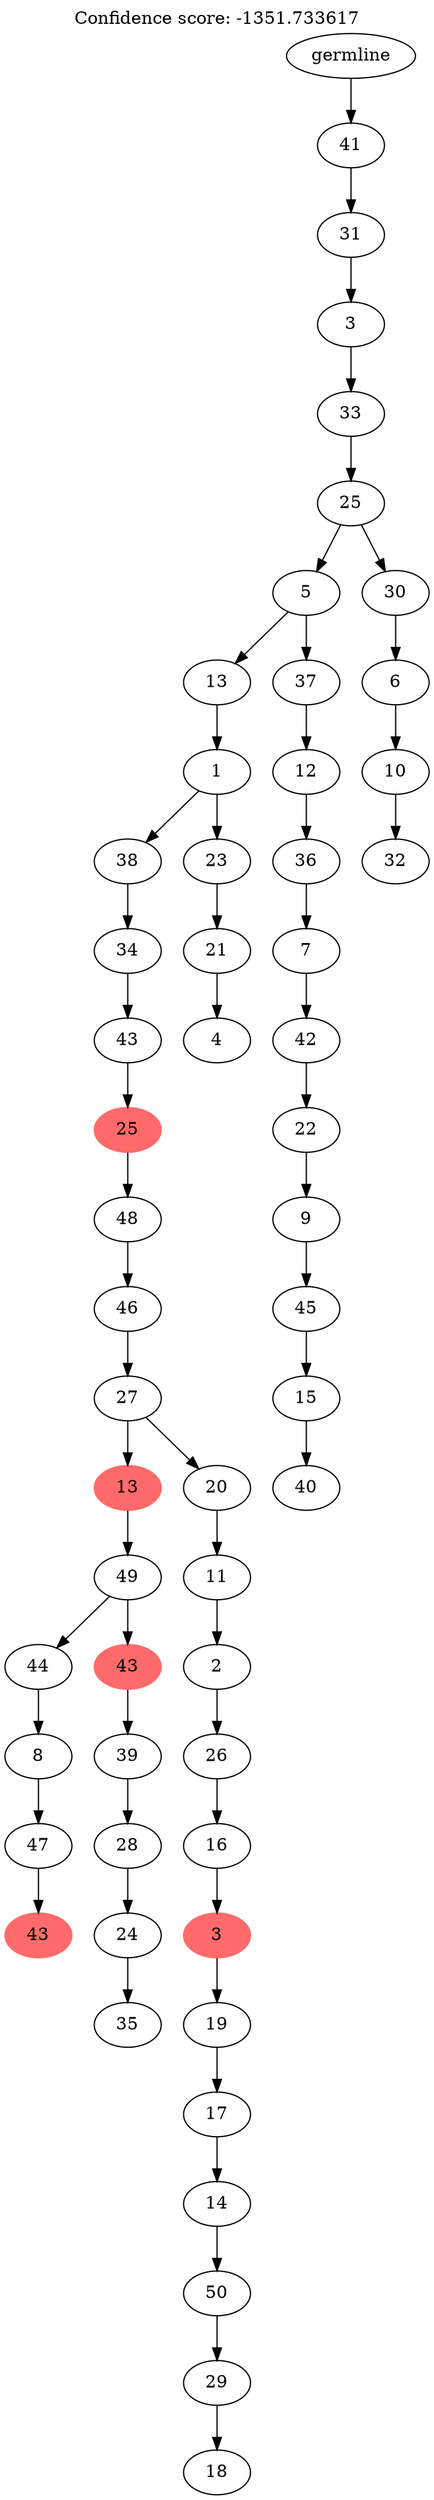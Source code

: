 digraph g {
	"54" -> "55";
	"55" [color=indianred1, style=filled, label="43"];
	"53" -> "54";
	"54" [label="47"];
	"52" -> "53";
	"53" [label="8"];
	"50" -> "51";
	"51" [label="35"];
	"49" -> "50";
	"50" [label="24"];
	"48" -> "49";
	"49" [label="28"];
	"47" -> "48";
	"48" [label="39"];
	"46" -> "47";
	"47" [color=indianred1, style=filled, label="43"];
	"46" -> "52";
	"52" [label="44"];
	"45" -> "46";
	"46" [label="49"];
	"43" -> "44";
	"44" [label="18"];
	"42" -> "43";
	"43" [label="29"];
	"41" -> "42";
	"42" [label="50"];
	"40" -> "41";
	"41" [label="14"];
	"39" -> "40";
	"40" [label="17"];
	"38" -> "39";
	"39" [label="19"];
	"37" -> "38";
	"38" [color=indianred1, style=filled, label="3"];
	"36" -> "37";
	"37" [label="16"];
	"35" -> "36";
	"36" [label="26"];
	"34" -> "35";
	"35" [label="2"];
	"33" -> "34";
	"34" [label="11"];
	"32" -> "33";
	"33" [label="20"];
	"32" -> "45";
	"45" [color=indianred1, style=filled, label="13"];
	"31" -> "32";
	"32" [label="27"];
	"30" -> "31";
	"31" [label="46"];
	"29" -> "30";
	"30" [label="48"];
	"28" -> "29";
	"29" [color=indianred1, style=filled, label="25"];
	"27" -> "28";
	"28" [label="43"];
	"26" -> "27";
	"27" [label="34"];
	"24" -> "25";
	"25" [label="4"];
	"23" -> "24";
	"24" [label="21"];
	"22" -> "23";
	"23" [label="23"];
	"22" -> "26";
	"26" [label="38"];
	"21" -> "22";
	"22" [label="1"];
	"19" -> "20";
	"20" [label="40"];
	"18" -> "19";
	"19" [label="15"];
	"17" -> "18";
	"18" [label="45"];
	"16" -> "17";
	"17" [label="9"];
	"15" -> "16";
	"16" [label="22"];
	"14" -> "15";
	"15" [label="42"];
	"13" -> "14";
	"14" [label="7"];
	"12" -> "13";
	"13" [label="36"];
	"11" -> "12";
	"12" [label="12"];
	"10" -> "11";
	"11" [label="37"];
	"10" -> "21";
	"21" [label="13"];
	"8" -> "9";
	"9" [label="32"];
	"7" -> "8";
	"8" [label="10"];
	"6" -> "7";
	"7" [label="6"];
	"5" -> "6";
	"6" [label="30"];
	"5" -> "10";
	"10" [label="5"];
	"4" -> "5";
	"5" [label="25"];
	"3" -> "4";
	"4" [label="33"];
	"2" -> "3";
	"3" [label="3"];
	"1" -> "2";
	"2" [label="31"];
	"0" -> "1";
	"1" [label="41"];
	"0" [label="germline"];
	labelloc="t";
	label="Confidence score: -1351.733617";
}
